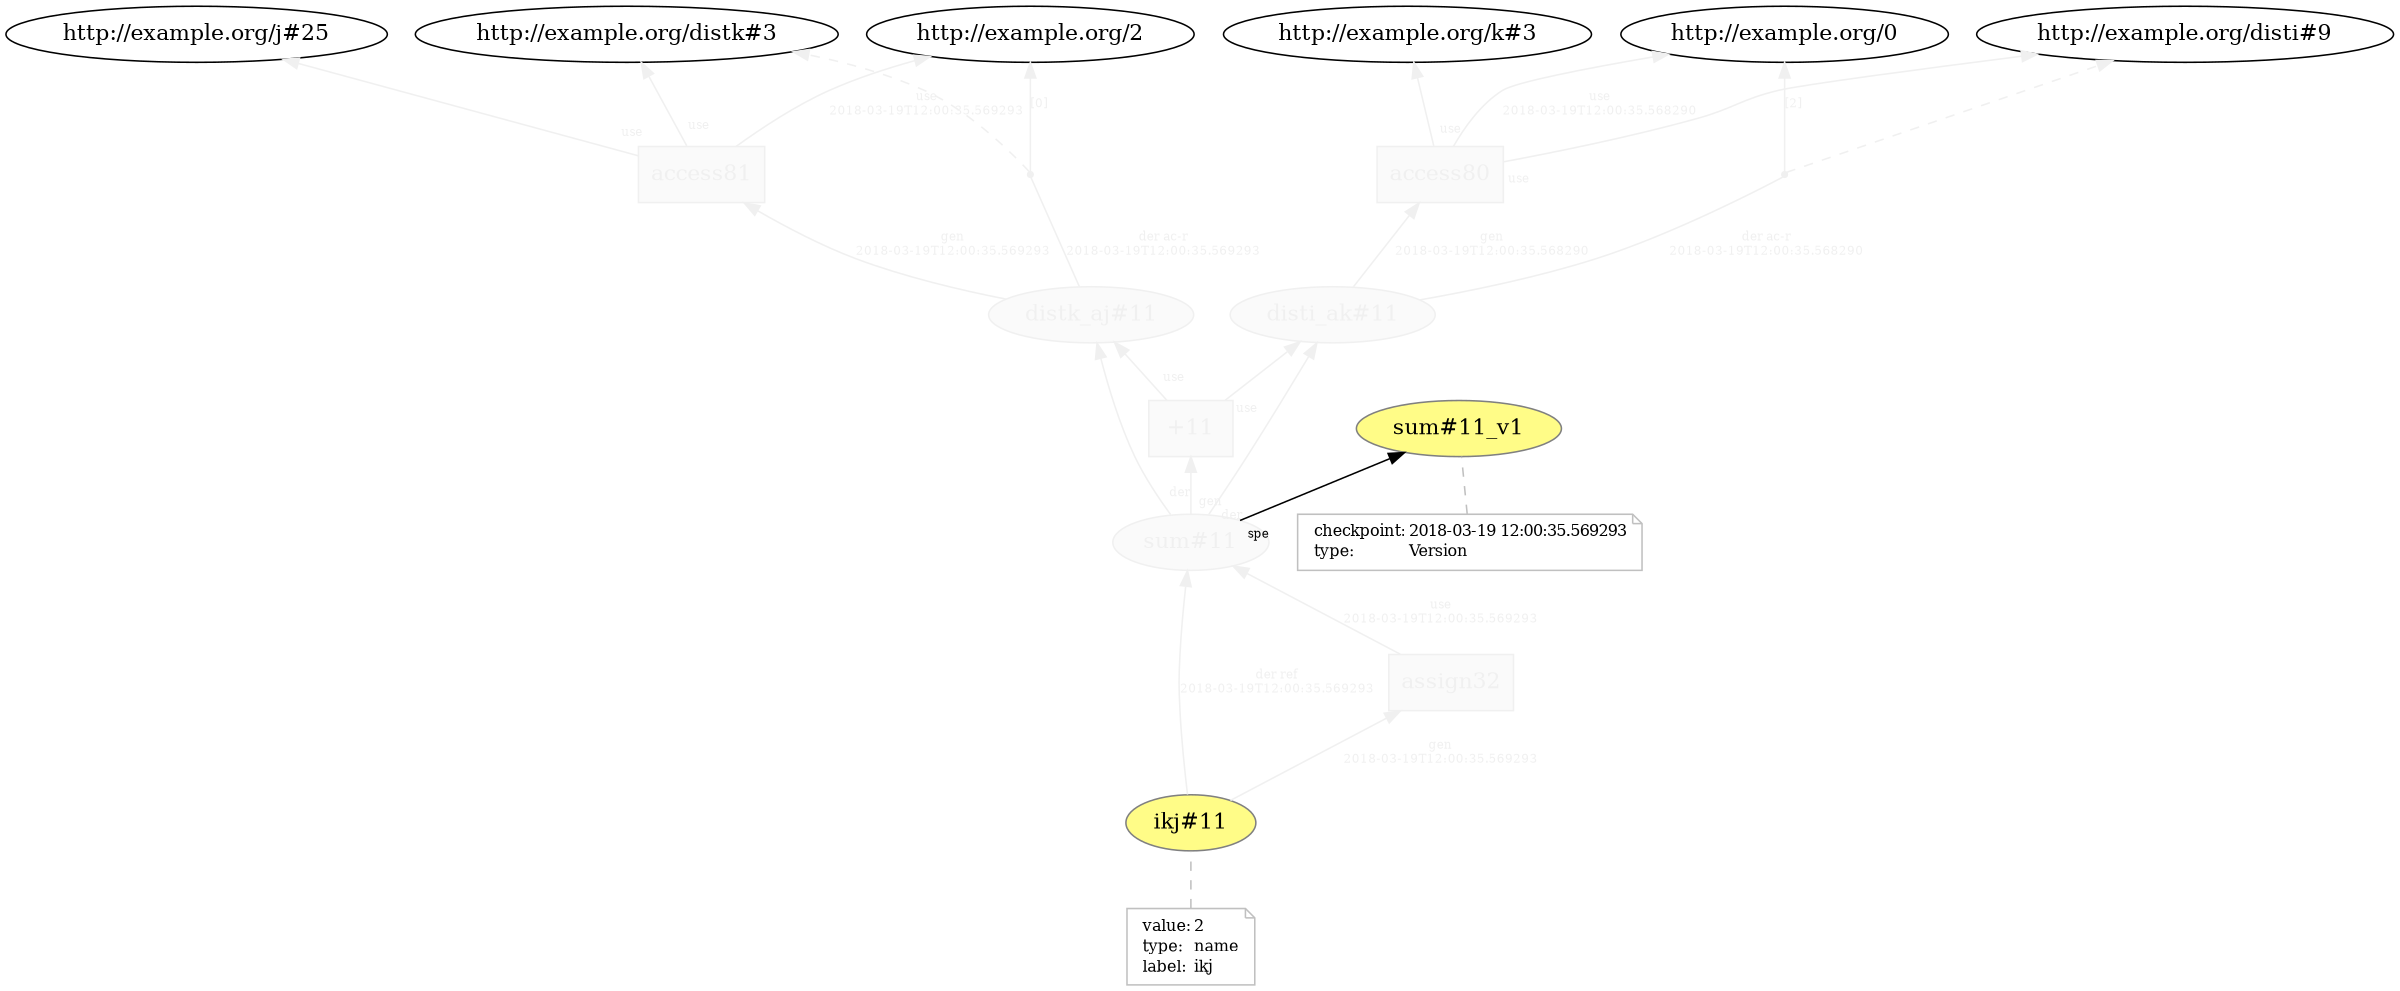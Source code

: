 digraph "PROV" { size="16,12"; rankdir="BT";
"http://example.org/disti_ak#11" [fillcolor="#FAFAFA",color="#F0F0F0",style="filled",fontcolor="#F0F0F0",label="disti_ak#11",URL="http://example.org/disti_ak#11"]
"http://example.org/access80" [fillcolor="#FAFAFA",color="#F0F0F0",shape="polygon",sides="4",style="filled",fontcolor="#F0F0F0",label="access80",URL="http://example.org/access80"]
"bn0" [shape="point",label="",fontcolor="#F0F0F0",color="#F0F0F0"]
"http://example.org/disti_ak#11" -> "bn0" [fontsize="8",distance="1.5",angle="60.0",rotation="20",label="der ac-r
2018-03-19T12:00:35.568290",arrowhead="none",fontcolor="#F0F0F0",color="#F0F0F0"]
"bn0" -> "http://example.org/disti#9" [style="dashed",fontcolor="#F0F0F0",color="#F0F0F0"]
"bn0" -> "http://example.org/0" [fontsize="8",distance="1.5",angle="60.0",rotation="20",label="[2]",fontcolor="#F0F0F0",color="#F0F0F0"]
"http://example.org/access80" -> "http://example.org/disti#9" [labelfontsize="8",labeldistance="1.5",labelangle="60.0",rotation="20",taillabel="use",fontcolor="#F0F0F0",color="#F0F0F0"]
"http://example.org/access80" -> "http://example.org/k#3" [labelfontsize="8",labeldistance="1.5",labelangle="60.0",rotation="20",taillabel="use",fontcolor="#F0F0F0",color="#F0F0F0"]
"http://example.org/distk_aj#11" [fillcolor="#FAFAFA",color="#F0F0F0",style="filled",fontcolor="#F0F0F0",label="distk_aj#11",URL="http://example.org/distk_aj#11"]
"http://example.org/access81" [fillcolor="#FAFAFA",color="#F0F0F0",shape="polygon",sides="4",style="filled",fontcolor="#F0F0F0",label="access81",URL="http://example.org/access81"]
"bn1" [shape="point",label="",fontcolor="#F0F0F0",color="#F0F0F0"]
"http://example.org/distk_aj#11" -> "bn1" [fontsize="8",distance="1.5",angle="60.0",rotation="20",label="der ac-r
2018-03-19T12:00:35.569293",arrowhead="none",fontcolor="#F0F0F0",color="#F0F0F0"]
"bn1" -> "http://example.org/distk#3" [style="dashed",fontcolor="#F0F0F0",color="#F0F0F0"]
"bn1" -> "http://example.org/2" [fontsize="8",distance="1.5",angle="60.0",rotation="20",label="[0]",fontcolor="#F0F0F0",color="#F0F0F0"]
"http://example.org/access81" -> "http://example.org/distk#3" [labelfontsize="8",labeldistance="1.5",labelangle="60.0",rotation="20",taillabel="use",fontcolor="#F0F0F0",color="#F0F0F0"]
"http://example.org/access81" -> "http://example.org/j#25" [labelfontsize="8",labeldistance="1.5",labelangle="60.0",rotation="20",taillabel="use",fontcolor="#F0F0F0",color="#F0F0F0"]
"http://example.org/sum#11" [fillcolor="#FAFAFA",color="#F0F0F0",style="filled",fontcolor="#F0F0F0",label="sum#11",URL="http://example.org/sum#11"]
"http://example.org/sum#11_v1" [fillcolor="#FFFC87",color="#808080",style="filled",label="sum#11_v1",URL="http://example.org/sum#11_v1"]
"-attrs0" [color="gray",shape="note",fontsize="10",fontcolor="black",label=<<TABLE cellpadding="0" border="0">
	<TR>
	    <TD align="left">checkpoint:</TD>
	    <TD align="left">2018-03-19 12:00:35.569293</TD>
	</TR>
	<TR>
	    <TD align="left">type:</TD>
	    <TD align="left">Version</TD>
	</TR>
</TABLE>>]
"-attrs0" -> "http://example.org/sum#11_v1" [color="gray",style="dashed",arrowhead="none"]
"http://example.org/sum#11" -> "http://example.org/sum#11_v1" [labelfontsize="8",labeldistance="1.5",labelangle="60.0",rotation="20",taillabel="spe"]
"http://example.org/+11" [fillcolor="#FAFAFA",color="#F0F0F0",shape="polygon",sides="4",style="filled",fontcolor="#F0F0F0",label="+11",URL="http://example.org/+11"]
"http://example.org/sum#11" -> "http://example.org/disti_ak#11" [labelfontsize="8",labeldistance="1.5",labelangle="60.0",rotation="20",taillabel="der",fontcolor="#F0F0F0",color="#F0F0F0"]
"http://example.org/sum#11" -> "http://example.org/distk_aj#11" [labelfontsize="8",labeldistance="1.5",labelangle="60.0",rotation="20",taillabel="der",fontcolor="#F0F0F0",color="#F0F0F0"]
"http://example.org/ikj#11" [fillcolor="#FFFC87",color="#808080",style="filled",label="ikj#11",URL="http://example.org/ikj#11"]
"-attrs1" [color="gray",shape="note",fontsize="10",fontcolor="black",label=<<TABLE cellpadding="0" border="0">
	<TR>
	    <TD align="left">value:</TD>
	    <TD align="left">2</TD>
	</TR>
	<TR>
	    <TD align="left">type:</TD>
	    <TD align="left">name</TD>
	</TR>
	<TR>
	    <TD align="left">label:</TD>
	    <TD align="left">ikj</TD>
	</TR>
</TABLE>>]
"-attrs1" -> "http://example.org/ikj#11" [color="gray",style="dashed",arrowhead="none"]
"http://example.org/assign32" [fillcolor="#FAFAFA",color="#F0F0F0",shape="polygon",sides="4",style="filled",fontcolor="#F0F0F0",label="assign32",URL="http://example.org/assign32"]
"http://example.org/ikj#11" -> "http://example.org/sum#11" [fontsize="8",distance="1.5",angle="60.0",rotation="20",label="der ref
2018-03-19T12:00:35.569293",fontcolor="#F0F0F0",color="#F0F0F0"]
"http://example.org/+11" -> "http://example.org/disti_ak#11" [labelfontsize="8",labeldistance="1.5",labelangle="60.0",rotation="20",taillabel="use",fontcolor="#F0F0F0",color="#F0F0F0"]
"http://example.org/access80" -> "http://example.org/0" [fontsize="8",distance="1.5",angle="60.0",rotation="20",label="use
2018-03-19T12:00:35.568290",fontcolor="#F0F0F0",color="#F0F0F0"]
"http://example.org/+11" -> "http://example.org/distk_aj#11" [labelfontsize="8",labeldistance="1.5",labelangle="60.0",rotation="20",taillabel="use",fontcolor="#F0F0F0",color="#F0F0F0"]
"http://example.org/assign32" -> "http://example.org/sum#11" [fontsize="8",distance="1.5",angle="60.0",rotation="20",label="use
2018-03-19T12:00:35.569293",fontcolor="#F0F0F0",color="#F0F0F0"]
"http://example.org/access81" -> "http://example.org/2" [fontsize="8",distance="1.5",angle="60.0",rotation="20",label="use
2018-03-19T12:00:35.569293",fontcolor="#F0F0F0",color="#F0F0F0"]
"http://example.org/ikj#11" -> "http://example.org/assign32" [fontsize="8",distance="1.5",angle="60.0",rotation="20",label="gen
2018-03-19T12:00:35.569293",fontcolor="#F0F0F0",color="#F0F0F0"]
"http://example.org/disti_ak#11" -> "http://example.org/access80" [fontsize="8",distance="1.5",angle="60.0",rotation="20",label="gen
2018-03-19T12:00:35.568290",fontcolor="#F0F0F0",color="#F0F0F0"]
"http://example.org/sum#11" -> "http://example.org/+11" [labelfontsize="8",labeldistance="1.5",labelangle="60.0",rotation="20",taillabel="gen",fontcolor="#F0F0F0",color="#F0F0F0"]
"http://example.org/distk_aj#11" -> "http://example.org/access81" [fontsize="8",distance="1.5",angle="60.0",rotation="20",label="gen
2018-03-19T12:00:35.569293",fontcolor="#F0F0F0",color="#F0F0F0"]
}